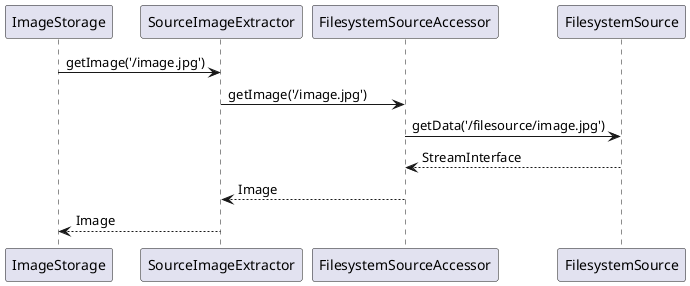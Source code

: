 @startuml

ImageStorage -> SourceImageExtractor: getImage('/image.jpg')
SourceImageExtractor -> FilesystemSourceAccessor: getImage('/image.jpg')
FilesystemSourceAccessor -> FilesystemSource: getData('/filesource/image.jpg')
FilesystemSourceAccessor <-- FilesystemSource: StreamInterface
SourceImageExtractor <-- FilesystemSourceAccessor: Image
ImageStorage <-- SourceImageExtractor: Image

@enduml
